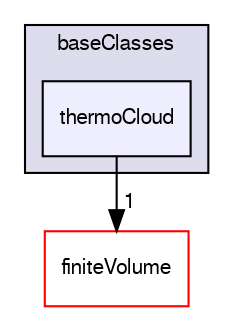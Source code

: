 digraph "src/lagrangian/intermediate/clouds/baseClasses/thermoCloud" {
  bgcolor=transparent;
  compound=true
  node [ fontsize="10", fontname="FreeSans"];
  edge [ labelfontsize="10", labelfontname="FreeSans"];
  subgraph clusterdir_8406eabe9caa8508b9c075038a008bd7 {
    graph [ bgcolor="#ddddee", pencolor="black", label="baseClasses" fontname="FreeSans", fontsize="10", URL="dir_8406eabe9caa8508b9c075038a008bd7.html"]
  dir_ae8daa7f5f4fb4a851830898e20e2288 [shape=box, label="thermoCloud", style="filled", fillcolor="#eeeeff", pencolor="black", URL="dir_ae8daa7f5f4fb4a851830898e20e2288.html"];
  }
  dir_9bd15774b555cf7259a6fa18f99fe99b [shape=box label="finiteVolume" color="red" URL="dir_9bd15774b555cf7259a6fa18f99fe99b.html"];
  dir_ae8daa7f5f4fb4a851830898e20e2288->dir_9bd15774b555cf7259a6fa18f99fe99b [headlabel="1", labeldistance=1.5 headhref="dir_001249_000727.html"];
}
